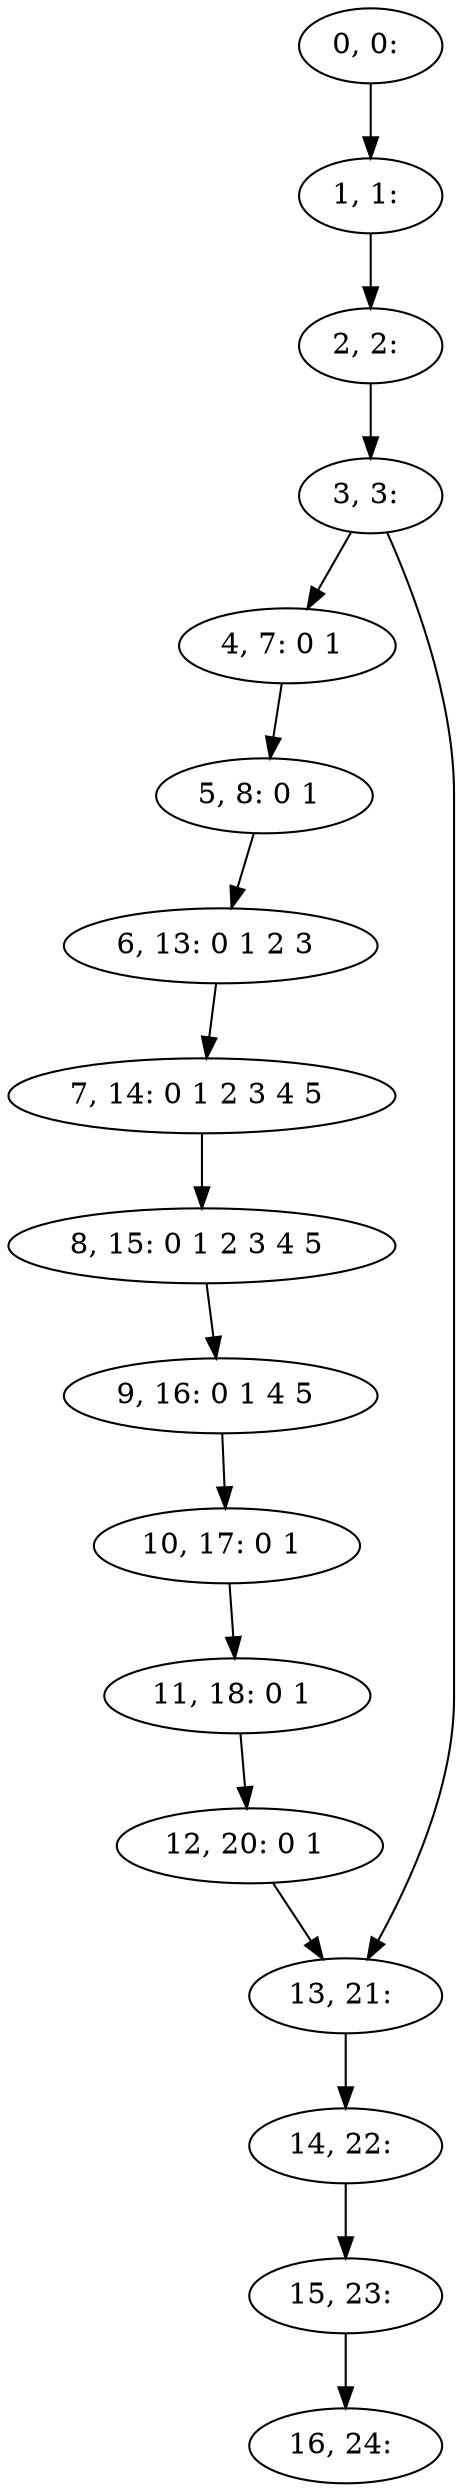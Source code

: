 digraph G {
0[label="0, 0: "];
1[label="1, 1: "];
2[label="2, 2: "];
3[label="3, 3: "];
4[label="4, 7: 0 1 "];
5[label="5, 8: 0 1 "];
6[label="6, 13: 0 1 2 3 "];
7[label="7, 14: 0 1 2 3 4 5 "];
8[label="8, 15: 0 1 2 3 4 5 "];
9[label="9, 16: 0 1 4 5 "];
10[label="10, 17: 0 1 "];
11[label="11, 18: 0 1 "];
12[label="12, 20: 0 1 "];
13[label="13, 21: "];
14[label="14, 22: "];
15[label="15, 23: "];
16[label="16, 24: "];
0->1 ;
1->2 ;
2->3 ;
3->4 ;
3->13 ;
4->5 ;
5->6 ;
6->7 ;
7->8 ;
8->9 ;
9->10 ;
10->11 ;
11->12 ;
12->13 ;
13->14 ;
14->15 ;
15->16 ;
}
